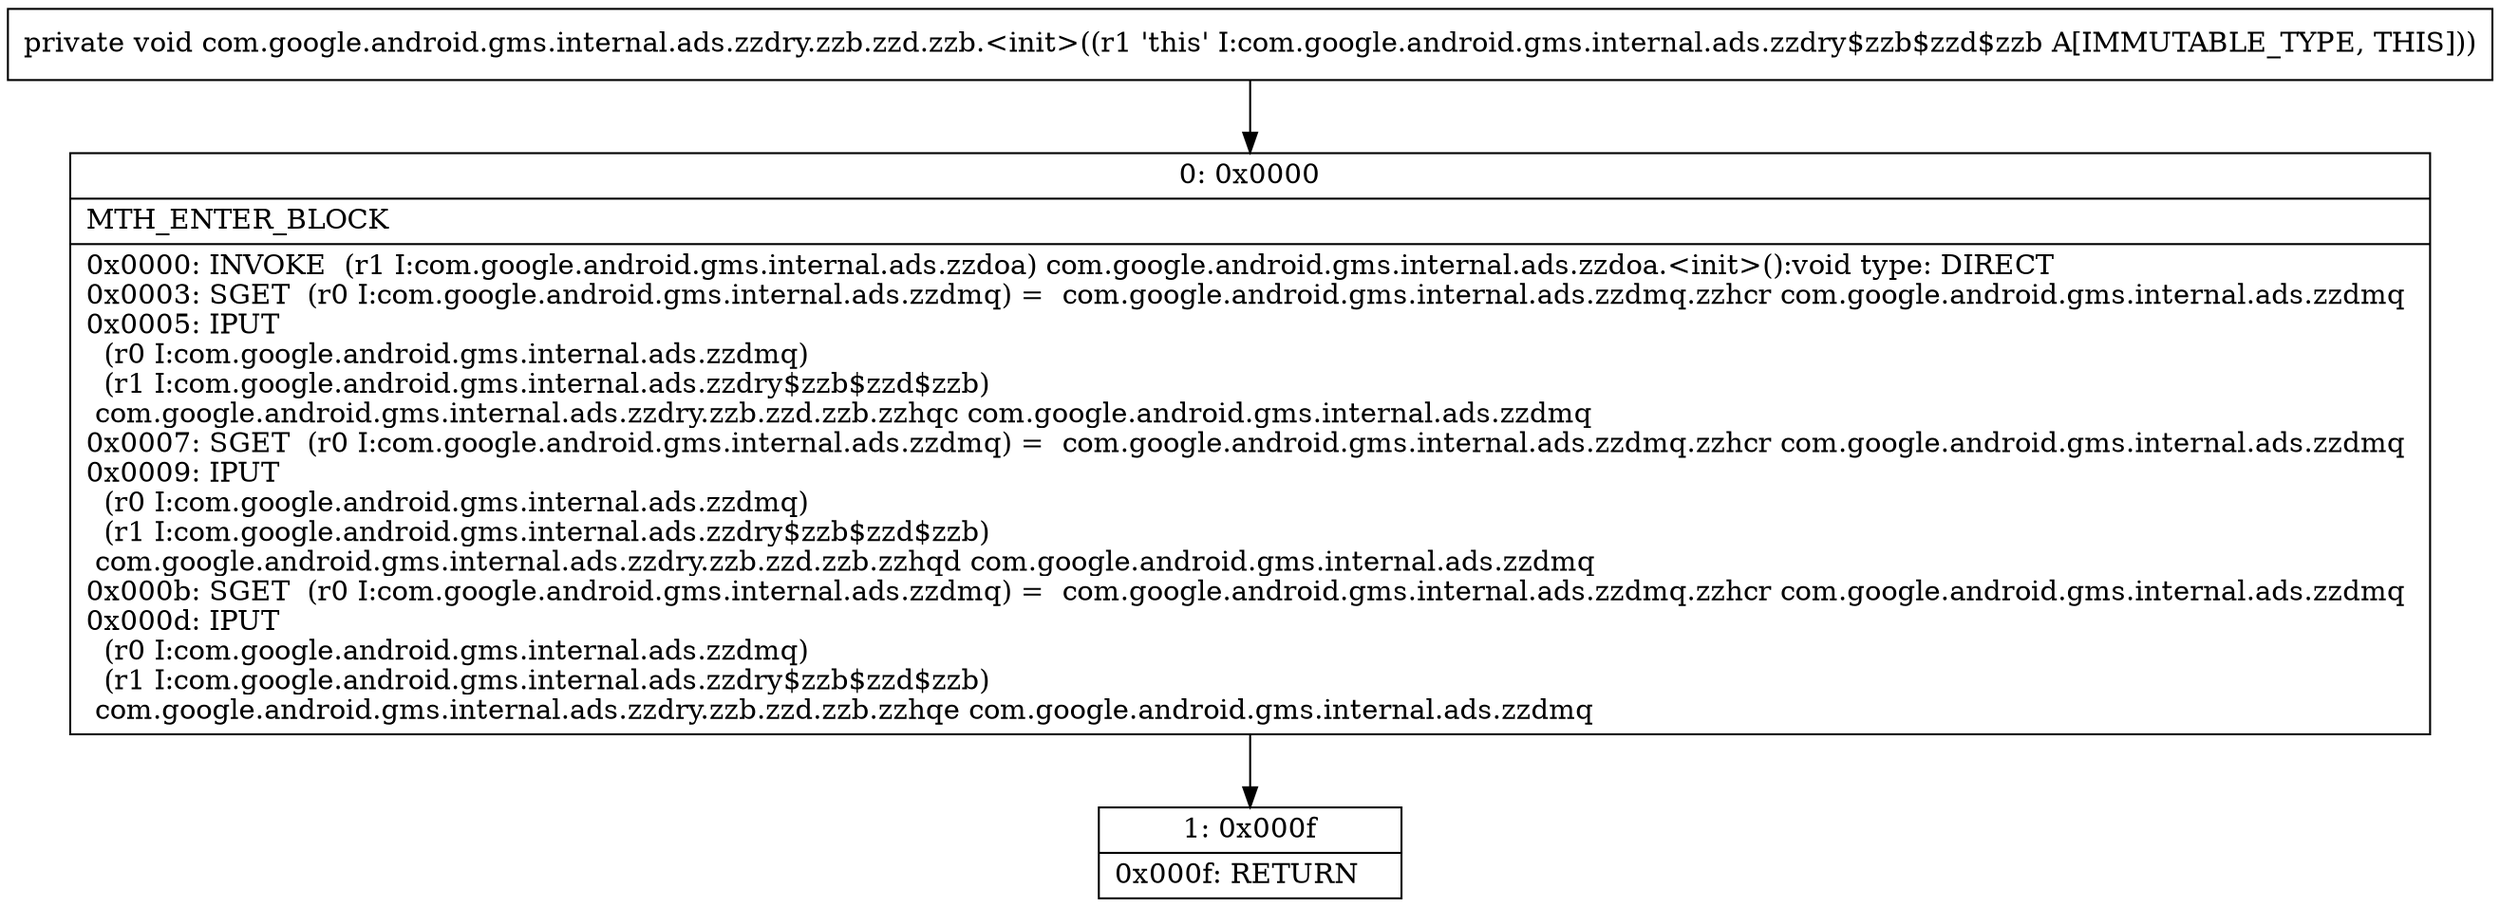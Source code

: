 digraph "CFG forcom.google.android.gms.internal.ads.zzdry.zzb.zzd.zzb.\<init\>()V" {
Node_0 [shape=record,label="{0\:\ 0x0000|MTH_ENTER_BLOCK\l|0x0000: INVOKE  (r1 I:com.google.android.gms.internal.ads.zzdoa) com.google.android.gms.internal.ads.zzdoa.\<init\>():void type: DIRECT \l0x0003: SGET  (r0 I:com.google.android.gms.internal.ads.zzdmq) =  com.google.android.gms.internal.ads.zzdmq.zzhcr com.google.android.gms.internal.ads.zzdmq \l0x0005: IPUT  \l  (r0 I:com.google.android.gms.internal.ads.zzdmq)\l  (r1 I:com.google.android.gms.internal.ads.zzdry$zzb$zzd$zzb)\l com.google.android.gms.internal.ads.zzdry.zzb.zzd.zzb.zzhqc com.google.android.gms.internal.ads.zzdmq \l0x0007: SGET  (r0 I:com.google.android.gms.internal.ads.zzdmq) =  com.google.android.gms.internal.ads.zzdmq.zzhcr com.google.android.gms.internal.ads.zzdmq \l0x0009: IPUT  \l  (r0 I:com.google.android.gms.internal.ads.zzdmq)\l  (r1 I:com.google.android.gms.internal.ads.zzdry$zzb$zzd$zzb)\l com.google.android.gms.internal.ads.zzdry.zzb.zzd.zzb.zzhqd com.google.android.gms.internal.ads.zzdmq \l0x000b: SGET  (r0 I:com.google.android.gms.internal.ads.zzdmq) =  com.google.android.gms.internal.ads.zzdmq.zzhcr com.google.android.gms.internal.ads.zzdmq \l0x000d: IPUT  \l  (r0 I:com.google.android.gms.internal.ads.zzdmq)\l  (r1 I:com.google.android.gms.internal.ads.zzdry$zzb$zzd$zzb)\l com.google.android.gms.internal.ads.zzdry.zzb.zzd.zzb.zzhqe com.google.android.gms.internal.ads.zzdmq \l}"];
Node_1 [shape=record,label="{1\:\ 0x000f|0x000f: RETURN   \l}"];
MethodNode[shape=record,label="{private void com.google.android.gms.internal.ads.zzdry.zzb.zzd.zzb.\<init\>((r1 'this' I:com.google.android.gms.internal.ads.zzdry$zzb$zzd$zzb A[IMMUTABLE_TYPE, THIS])) }"];
MethodNode -> Node_0;
Node_0 -> Node_1;
}

